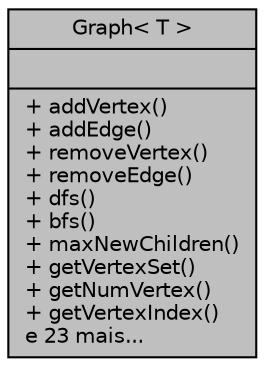 digraph "Graph&lt; T &gt;"
{
  edge [fontname="Helvetica",fontsize="10",labelfontname="Helvetica",labelfontsize="10"];
  node [fontname="Helvetica",fontsize="10",shape=record];
  Node1 [label="{Graph\< T \>\n||+ addVertex()\l+ addEdge()\l+ removeVertex()\l+ removeEdge()\l+ dfs()\l+ bfs()\l+ maxNewChildren()\l+ getVertexSet()\l+ getNumVertex()\l+ getVertexIndex()\le 23 mais...\l}",height=0.2,width=0.4,color="black", fillcolor="grey75", style="filled", fontcolor="black"];
}
